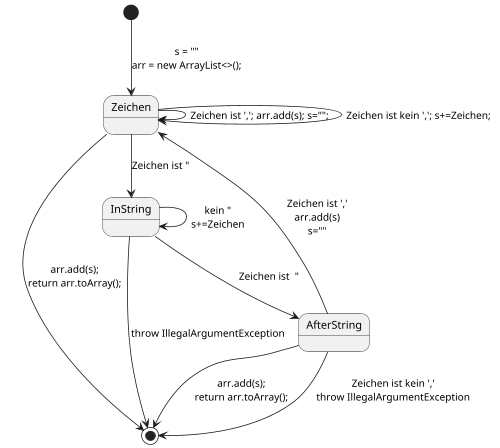 /'
author: Fabian Ha
class: 4CN
date: 05.12.2024
program: FSM_CSVReader
'/

@startuml
'https://plantuml.com/state-diagram

scale 500 width
[*] --> Zeichen: s = ""\narr = new ArrayList<>();
Zeichen --> Zeichen: Zeichen ist ','; arr.add(s); s="";\t
Zeichen --> Zeichen: Zeichen ist kein ','; s+=Zeichen;
Zeichen --> [*]: arr.add(s);\nreturn arr.toArray();
Zeichen --> InString: Zeichen ist "
InString --> InString: kein "\ns+=Zeichen
InString --> [*]: throw IllegalArgumentException
InString --> AfterString: Zeichen ist  "
AfterString --> Zeichen: Zeichen ist ','\narr.add(s)\ns=""
AfterString --> [*]: arr.add(s);\nreturn arr.toArray();
AfterString --> [*]: Zeichen ist kein ','\nthrow IllegalArgumentException

@enduml